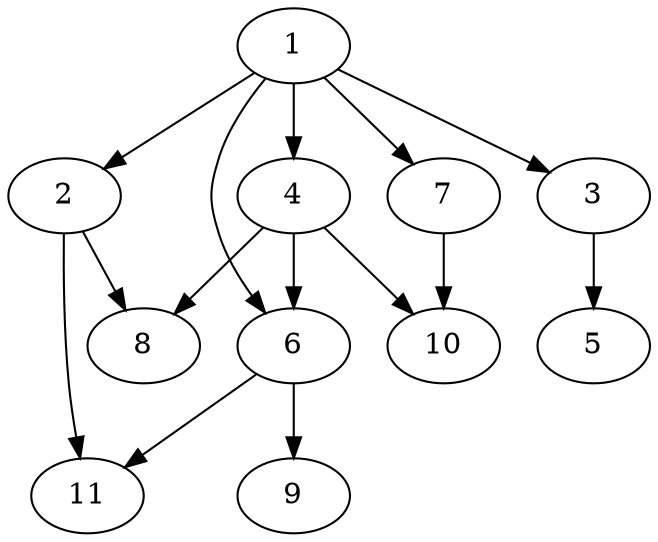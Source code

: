 // DAG automatically generated by daggen at Fri May 24 12:58:12 2024
// daggen-master/daggen -n 11 --fat 0.5 --density 0.5 --regular 0.5 --jump 2 --minalpha 20 --maxalpha 50 --dot -o dags_dot_11/sim_6.dot 
digraph G {
  1 [size="21526475576", alpha="23.91"]
  1 -> 2 [size ="536870912"]
  1 -> 3 [size ="536870912"]
  1 -> 4 [size ="536870912"]
  1 -> 6 [size ="536870912"]
  1 -> 7 [size ="536870912"]
  2 [size="25643820703", alpha="49.89"]
  2 -> 8 [size ="411041792"]
  2 -> 11 [size ="411041792"]
  3 [size="9487678562", alpha="41.92"]
  3 -> 5 [size ="301989888"]
  4 [size="4912591530", alpha="21.88"]
  4 -> 6 [size ="209715200"]
  4 -> 8 [size ="209715200"]
  4 -> 10 [size ="209715200"]
  5 [size="68719476736", alpha="45.45"]
  6 [size="68719476736", alpha="30.05"]
  6 -> 9 [size ="134217728"]
  6 -> 11 [size ="134217728"]
  7 [size="10572270725", alpha="35.43"]
  7 -> 10 [size ="209715200"]
  8 [size="68719476736", alpha="22.41"]
  9 [size="997215254328", alpha="33.13"]
  10 [size="842147296419", alpha="28.80"]
  11 [size="17897187020", alpha="33.58"]
}
